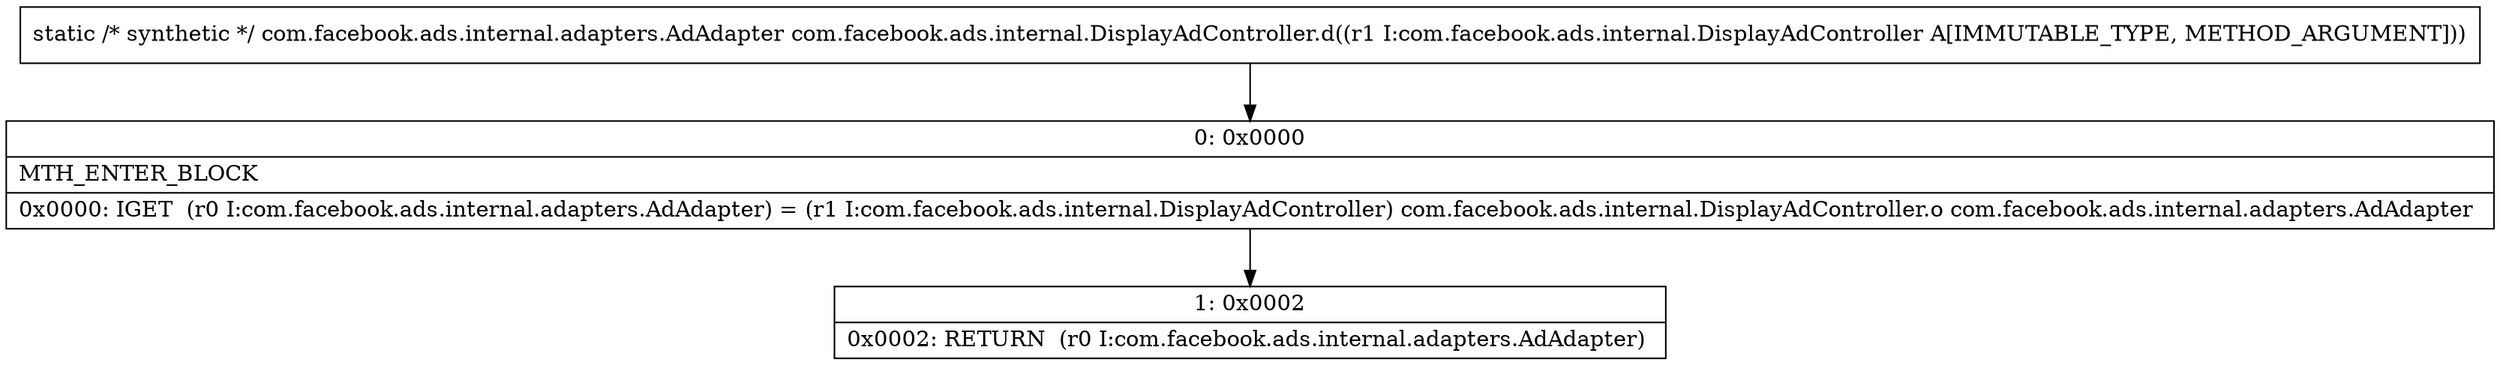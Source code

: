 digraph "CFG forcom.facebook.ads.internal.DisplayAdController.d(Lcom\/facebook\/ads\/internal\/DisplayAdController;)Lcom\/facebook\/ads\/internal\/adapters\/AdAdapter;" {
Node_0 [shape=record,label="{0\:\ 0x0000|MTH_ENTER_BLOCK\l|0x0000: IGET  (r0 I:com.facebook.ads.internal.adapters.AdAdapter) = (r1 I:com.facebook.ads.internal.DisplayAdController) com.facebook.ads.internal.DisplayAdController.o com.facebook.ads.internal.adapters.AdAdapter \l}"];
Node_1 [shape=record,label="{1\:\ 0x0002|0x0002: RETURN  (r0 I:com.facebook.ads.internal.adapters.AdAdapter) \l}"];
MethodNode[shape=record,label="{static \/* synthetic *\/ com.facebook.ads.internal.adapters.AdAdapter com.facebook.ads.internal.DisplayAdController.d((r1 I:com.facebook.ads.internal.DisplayAdController A[IMMUTABLE_TYPE, METHOD_ARGUMENT])) }"];
MethodNode -> Node_0;
Node_0 -> Node_1;
}


